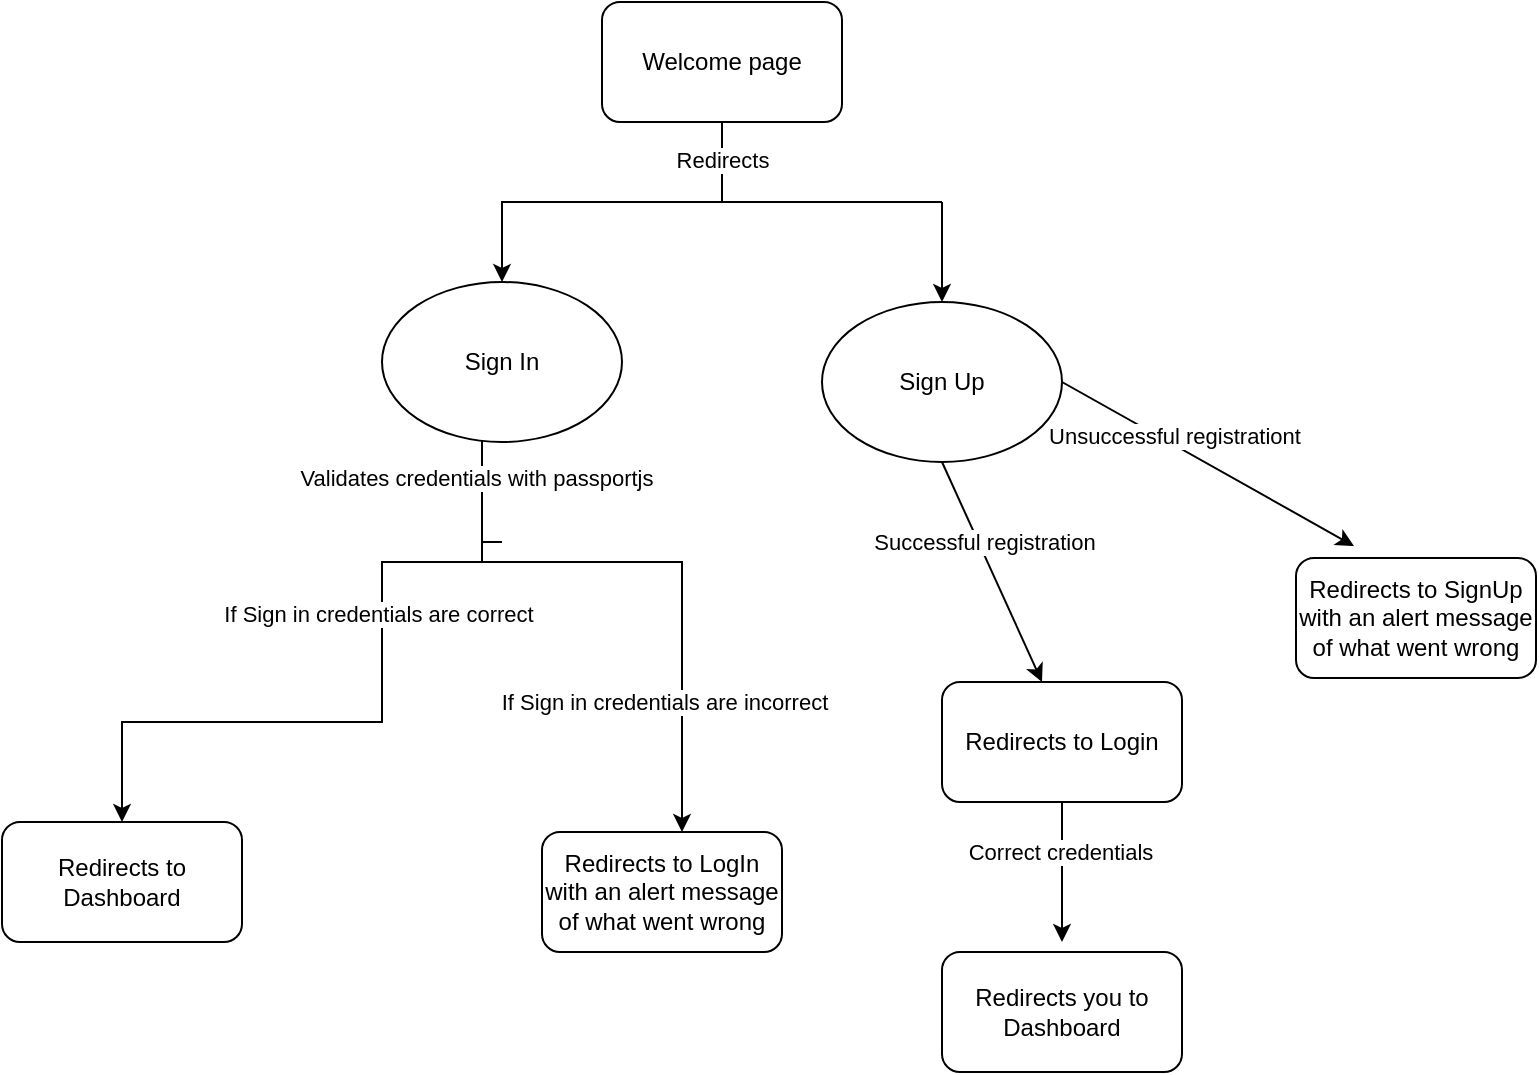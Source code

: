 <mxfile version="13.5.1" type="github">
  <diagram id="C5RBs43oDa-KdzZeNtuy" name="Page-1">
    <mxGraphModel dx="1355" dy="774" grid="0" gridSize="10" guides="1" tooltips="1" connect="1" arrows="1" fold="1" page="1" pageScale="1" pageWidth="827" pageHeight="1169" math="0" shadow="0">
      <root>
        <mxCell id="WIyWlLk6GJQsqaUBKTNV-0" />
        <mxCell id="WIyWlLk6GJQsqaUBKTNV-1" parent="WIyWlLk6GJQsqaUBKTNV-0" />
        <mxCell id="rNV-MhIYkYrfjyeAV_7H-8" value="" style="edgeStyle=orthogonalEdgeStyle;rounded=0;orthogonalLoop=1;jettySize=auto;html=1;" edge="1" parent="WIyWlLk6GJQsqaUBKTNV-1" source="rNV-MhIYkYrfjyeAV_7H-6" target="rNV-MhIYkYrfjyeAV_7H-7">
          <mxGeometry relative="1" as="geometry" />
        </mxCell>
        <mxCell id="rNV-MhIYkYrfjyeAV_7H-13" value="Redirects" style="edgeLabel;html=1;align=center;verticalAlign=middle;resizable=0;points=[];" vertex="1" connectable="0" parent="rNV-MhIYkYrfjyeAV_7H-8">
          <mxGeometry x="-0.913" y="1" relative="1" as="geometry">
            <mxPoint x="-1" y="10" as="offset" />
          </mxGeometry>
        </mxCell>
        <mxCell id="rNV-MhIYkYrfjyeAV_7H-6" value="Welcome page" style="rounded=1;whiteSpace=wrap;html=1;" vertex="1" parent="WIyWlLk6GJQsqaUBKTNV-1">
          <mxGeometry x="340" y="50" width="120" height="60" as="geometry" />
        </mxCell>
        <mxCell id="rNV-MhIYkYrfjyeAV_7H-12" value="" style="edgeStyle=orthogonalEdgeStyle;rounded=0;orthogonalLoop=1;jettySize=auto;html=1;" edge="1" parent="WIyWlLk6GJQsqaUBKTNV-1" source="rNV-MhIYkYrfjyeAV_7H-7">
          <mxGeometry relative="1" as="geometry">
            <mxPoint x="100" y="460" as="targetPoint" />
            <Array as="points">
              <mxPoint x="280" y="330" />
              <mxPoint x="230" y="330" />
              <mxPoint x="230" y="410" />
            </Array>
          </mxGeometry>
        </mxCell>
        <mxCell id="rNV-MhIYkYrfjyeAV_7H-14" value="If Sign in credentials are correct" style="edgeLabel;html=1;align=center;verticalAlign=middle;resizable=0;points=[];" vertex="1" connectable="0" parent="rNV-MhIYkYrfjyeAV_7H-12">
          <mxGeometry x="-0.2" y="-12" relative="1" as="geometry">
            <mxPoint x="10" y="-12" as="offset" />
          </mxGeometry>
        </mxCell>
        <mxCell id="rNV-MhIYkYrfjyeAV_7H-37" value="Validates credentials with passportjs&lt;br&gt;" style="edgeLabel;html=1;align=center;verticalAlign=middle;resizable=0;points=[];" vertex="1" connectable="0" parent="rNV-MhIYkYrfjyeAV_7H-12">
          <mxGeometry x="-0.9" y="-3" relative="1" as="geometry">
            <mxPoint as="offset" />
          </mxGeometry>
        </mxCell>
        <mxCell id="rNV-MhIYkYrfjyeAV_7H-16" value="" style="edgeStyle=orthogonalEdgeStyle;rounded=0;orthogonalLoop=1;jettySize=auto;html=1;" edge="1" parent="WIyWlLk6GJQsqaUBKTNV-1" target="rNV-MhIYkYrfjyeAV_7H-15">
          <mxGeometry relative="1" as="geometry">
            <mxPoint x="290" y="320" as="sourcePoint" />
            <Array as="points">
              <mxPoint x="280" y="320" />
              <mxPoint x="280" y="330" />
              <mxPoint x="380" y="330" />
            </Array>
          </mxGeometry>
        </mxCell>
        <mxCell id="rNV-MhIYkYrfjyeAV_7H-17" value="If Sign in credentials are incorrect" style="edgeLabel;html=1;align=center;verticalAlign=middle;resizable=0;points=[];" vertex="1" connectable="0" parent="rNV-MhIYkYrfjyeAV_7H-16">
          <mxGeometry x="-0.61" relative="1" as="geometry">
            <mxPoint x="61" y="70" as="offset" />
          </mxGeometry>
        </mxCell>
        <mxCell id="rNV-MhIYkYrfjyeAV_7H-7" value="Sign In" style="ellipse;whiteSpace=wrap;html=1;rounded=1;" vertex="1" parent="WIyWlLk6GJQsqaUBKTNV-1">
          <mxGeometry x="230" y="190" width="120" height="80" as="geometry" />
        </mxCell>
        <mxCell id="rNV-MhIYkYrfjyeAV_7H-10" value="Sign Up" style="ellipse;whiteSpace=wrap;html=1;" vertex="1" parent="WIyWlLk6GJQsqaUBKTNV-1">
          <mxGeometry x="450" y="200" width="120" height="80" as="geometry" />
        </mxCell>
        <mxCell id="rNV-MhIYkYrfjyeAV_7H-15" value="Redirects to LogIn with an alert message of what went wrong" style="whiteSpace=wrap;html=1;rounded=1;" vertex="1" parent="WIyWlLk6GJQsqaUBKTNV-1">
          <mxGeometry x="310" y="465" width="120" height="60" as="geometry" />
        </mxCell>
        <mxCell id="rNV-MhIYkYrfjyeAV_7H-23" value="" style="endArrow=none;html=1;" edge="1" parent="WIyWlLk6GJQsqaUBKTNV-1">
          <mxGeometry width="50" height="50" relative="1" as="geometry">
            <mxPoint x="400" y="150" as="sourcePoint" />
            <mxPoint x="510" y="150" as="targetPoint" />
            <Array as="points" />
          </mxGeometry>
        </mxCell>
        <mxCell id="rNV-MhIYkYrfjyeAV_7H-25" value="Redirects to Dashboard" style="rounded=1;whiteSpace=wrap;html=1;" vertex="1" parent="WIyWlLk6GJQsqaUBKTNV-1">
          <mxGeometry x="40" y="460" width="120" height="60" as="geometry" />
        </mxCell>
        <mxCell id="rNV-MhIYkYrfjyeAV_7H-26" value="" style="endArrow=classic;html=1;exitX=0.5;exitY=1;exitDx=0;exitDy=0;" edge="1" parent="WIyWlLk6GJQsqaUBKTNV-1" source="rNV-MhIYkYrfjyeAV_7H-10">
          <mxGeometry width="50" height="50" relative="1" as="geometry">
            <mxPoint x="540" y="320" as="sourcePoint" />
            <mxPoint x="560" y="390" as="targetPoint" />
          </mxGeometry>
        </mxCell>
        <mxCell id="rNV-MhIYkYrfjyeAV_7H-27" value="Successful registration" style="edgeLabel;html=1;align=center;verticalAlign=middle;resizable=0;points=[];" vertex="1" connectable="0" parent="rNV-MhIYkYrfjyeAV_7H-26">
          <mxGeometry x="-0.261" y="3" relative="1" as="geometry">
            <mxPoint as="offset" />
          </mxGeometry>
        </mxCell>
        <mxCell id="rNV-MhIYkYrfjyeAV_7H-28" value="Redirects to Login" style="rounded=1;whiteSpace=wrap;html=1;" vertex="1" parent="WIyWlLk6GJQsqaUBKTNV-1">
          <mxGeometry x="510" y="390" width="120" height="60" as="geometry" />
        </mxCell>
        <mxCell id="rNV-MhIYkYrfjyeAV_7H-29" value="Redirects you to Dashboard" style="rounded=1;whiteSpace=wrap;html=1;" vertex="1" parent="WIyWlLk6GJQsqaUBKTNV-1">
          <mxGeometry x="510" y="525" width="120" height="60" as="geometry" />
        </mxCell>
        <mxCell id="rNV-MhIYkYrfjyeAV_7H-30" value="" style="endArrow=classic;html=1;exitX=0.5;exitY=1;exitDx=0;exitDy=0;" edge="1" parent="WIyWlLk6GJQsqaUBKTNV-1" source="rNV-MhIYkYrfjyeAV_7H-28">
          <mxGeometry width="50" height="50" relative="1" as="geometry">
            <mxPoint x="560" y="460" as="sourcePoint" />
            <mxPoint x="570" y="520" as="targetPoint" />
          </mxGeometry>
        </mxCell>
        <mxCell id="rNV-MhIYkYrfjyeAV_7H-31" value="Correct credentials" style="edgeLabel;html=1;align=center;verticalAlign=middle;resizable=0;points=[];" vertex="1" connectable="0" parent="rNV-MhIYkYrfjyeAV_7H-30">
          <mxGeometry x="-0.286" y="-1" relative="1" as="geometry">
            <mxPoint as="offset" />
          </mxGeometry>
        </mxCell>
        <mxCell id="rNV-MhIYkYrfjyeAV_7H-32" value="" style="endArrow=classic;html=1;entryX=0.5;entryY=0;entryDx=0;entryDy=0;" edge="1" parent="WIyWlLk6GJQsqaUBKTNV-1" target="rNV-MhIYkYrfjyeAV_7H-10">
          <mxGeometry width="50" height="50" relative="1" as="geometry">
            <mxPoint x="510" y="150" as="sourcePoint" />
            <mxPoint x="540" y="150" as="targetPoint" />
          </mxGeometry>
        </mxCell>
        <mxCell id="rNV-MhIYkYrfjyeAV_7H-34" value="" style="endArrow=classic;html=1;exitX=1;exitY=0.5;exitDx=0;exitDy=0;" edge="1" parent="WIyWlLk6GJQsqaUBKTNV-1" source="rNV-MhIYkYrfjyeAV_7H-10">
          <mxGeometry width="50" height="50" relative="1" as="geometry">
            <mxPoint x="580" y="240.0" as="sourcePoint" />
            <mxPoint x="716" y="322" as="targetPoint" />
          </mxGeometry>
        </mxCell>
        <mxCell id="rNV-MhIYkYrfjyeAV_7H-35" value="Unsuccessful registrationt" style="edgeLabel;html=1;align=center;verticalAlign=middle;resizable=0;points=[];" vertex="1" connectable="0" parent="rNV-MhIYkYrfjyeAV_7H-34">
          <mxGeometry x="-0.268" y="4" relative="1" as="geometry">
            <mxPoint as="offset" />
          </mxGeometry>
        </mxCell>
        <mxCell id="rNV-MhIYkYrfjyeAV_7H-36" value="Redirects to SignUp with an alert message of what went wrong" style="rounded=1;whiteSpace=wrap;html=1;" vertex="1" parent="WIyWlLk6GJQsqaUBKTNV-1">
          <mxGeometry x="687" y="328" width="120" height="60" as="geometry" />
        </mxCell>
      </root>
    </mxGraphModel>
  </diagram>
</mxfile>
